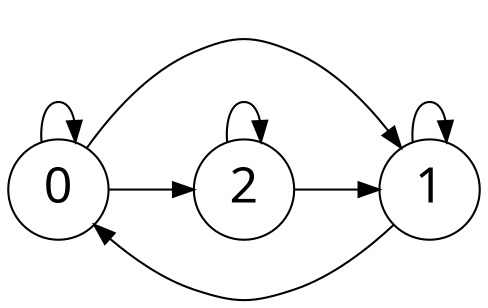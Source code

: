 digraph {
rankdir=LR
	node [fontname=ipag fontsize=24 shape=circle]
	0 [texlbl="\huge $0$"];
	1 [texlbl="\huge $1$"];
	2 [texlbl="\huge $2$"];
	0 -> 0 [label=" ", texlbl="\large $1-3\cdot\Delta t$"];
	1 -> 0 [label=" ", texlbl="\large $4\cdot\Delta t$"];
	0 -> 1 [label=" ", texlbl="\large $1\cdot\Delta t$"];
	1 -> 1 [label=" ", texlbl="\large $1-4\cdot\Delta t$"];
	2 -> 1 [label=" ", texlbl="\large $5\cdot\Delta t$"];
	0 -> 2 [label=" ", texlbl="\large $2\cdot\Delta t$"];
	2 -> 2 [label=" ", texlbl="\large $1-5\cdot\Delta t$"];
}
